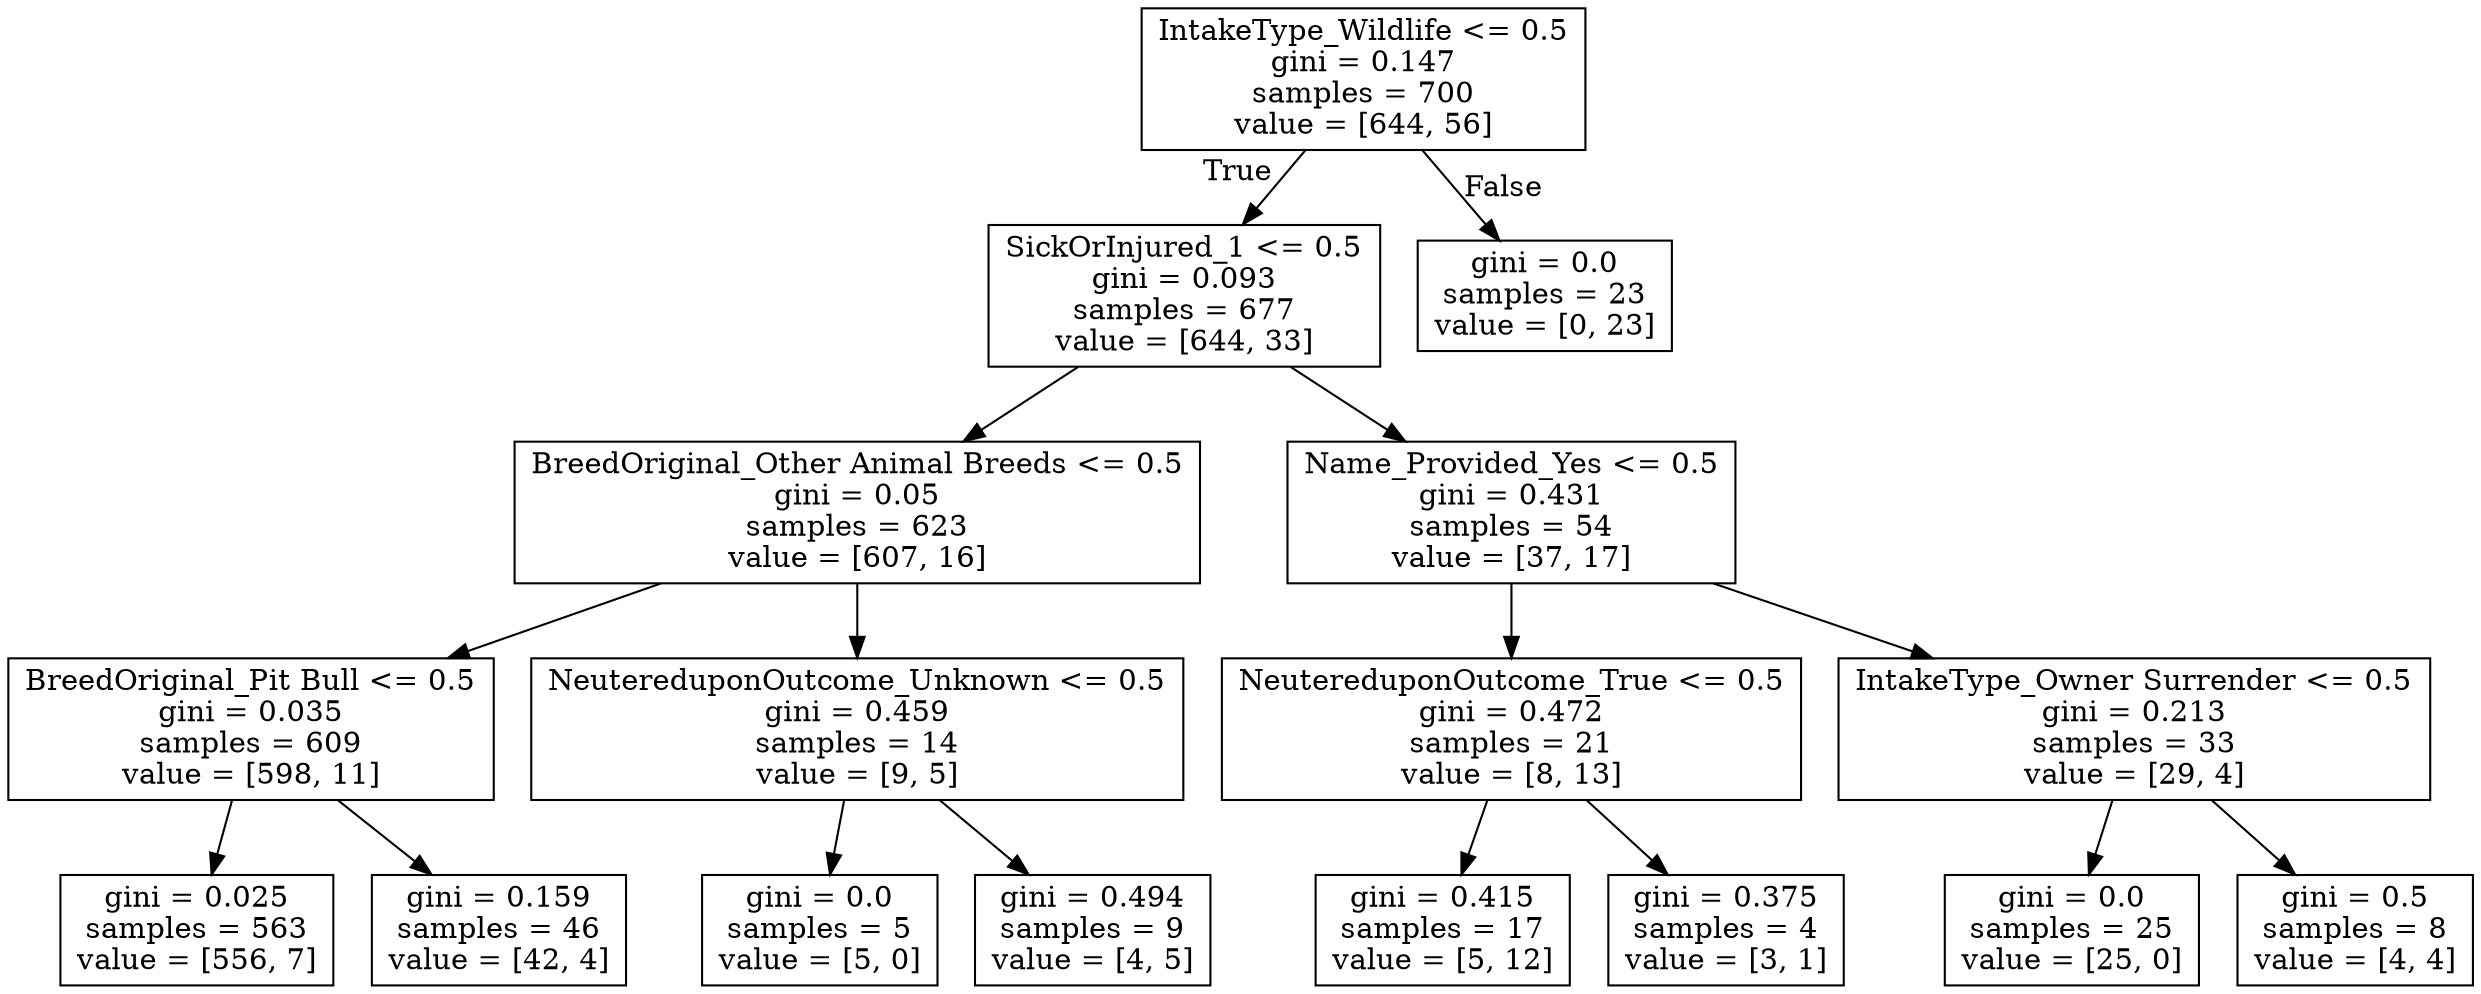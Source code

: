 digraph Tree {
node [shape=box] ;
0 [label="IntakeType_Wildlife <= 0.5\ngini = 0.147\nsamples = 700\nvalue = [644, 56]"] ;
1 [label="SickOrInjured_1 <= 0.5\ngini = 0.093\nsamples = 677\nvalue = [644, 33]"] ;
0 -> 1 [labeldistance=2.5, labelangle=45, headlabel="True"] ;
2 [label="BreedOriginal_Other Animal Breeds <= 0.5\ngini = 0.05\nsamples = 623\nvalue = [607, 16]"] ;
1 -> 2 ;
3 [label="BreedOriginal_Pit Bull <= 0.5\ngini = 0.035\nsamples = 609\nvalue = [598, 11]"] ;
2 -> 3 ;
4 [label="gini = 0.025\nsamples = 563\nvalue = [556, 7]"] ;
3 -> 4 ;
5 [label="gini = 0.159\nsamples = 46\nvalue = [42, 4]"] ;
3 -> 5 ;
6 [label="NeutereduponOutcome_Unknown <= 0.5\ngini = 0.459\nsamples = 14\nvalue = [9, 5]"] ;
2 -> 6 ;
7 [label="gini = 0.0\nsamples = 5\nvalue = [5, 0]"] ;
6 -> 7 ;
8 [label="gini = 0.494\nsamples = 9\nvalue = [4, 5]"] ;
6 -> 8 ;
9 [label="Name_Provided_Yes <= 0.5\ngini = 0.431\nsamples = 54\nvalue = [37, 17]"] ;
1 -> 9 ;
10 [label="NeutereduponOutcome_True <= 0.5\ngini = 0.472\nsamples = 21\nvalue = [8, 13]"] ;
9 -> 10 ;
11 [label="gini = 0.415\nsamples = 17\nvalue = [5, 12]"] ;
10 -> 11 ;
12 [label="gini = 0.375\nsamples = 4\nvalue = [3, 1]"] ;
10 -> 12 ;
13 [label="IntakeType_Owner Surrender <= 0.5\ngini = 0.213\nsamples = 33\nvalue = [29, 4]"] ;
9 -> 13 ;
14 [label="gini = 0.0\nsamples = 25\nvalue = [25, 0]"] ;
13 -> 14 ;
15 [label="gini = 0.5\nsamples = 8\nvalue = [4, 4]"] ;
13 -> 15 ;
16 [label="gini = 0.0\nsamples = 23\nvalue = [0, 23]"] ;
0 -> 16 [labeldistance=2.5, labelangle=-45, headlabel="False"] ;
}